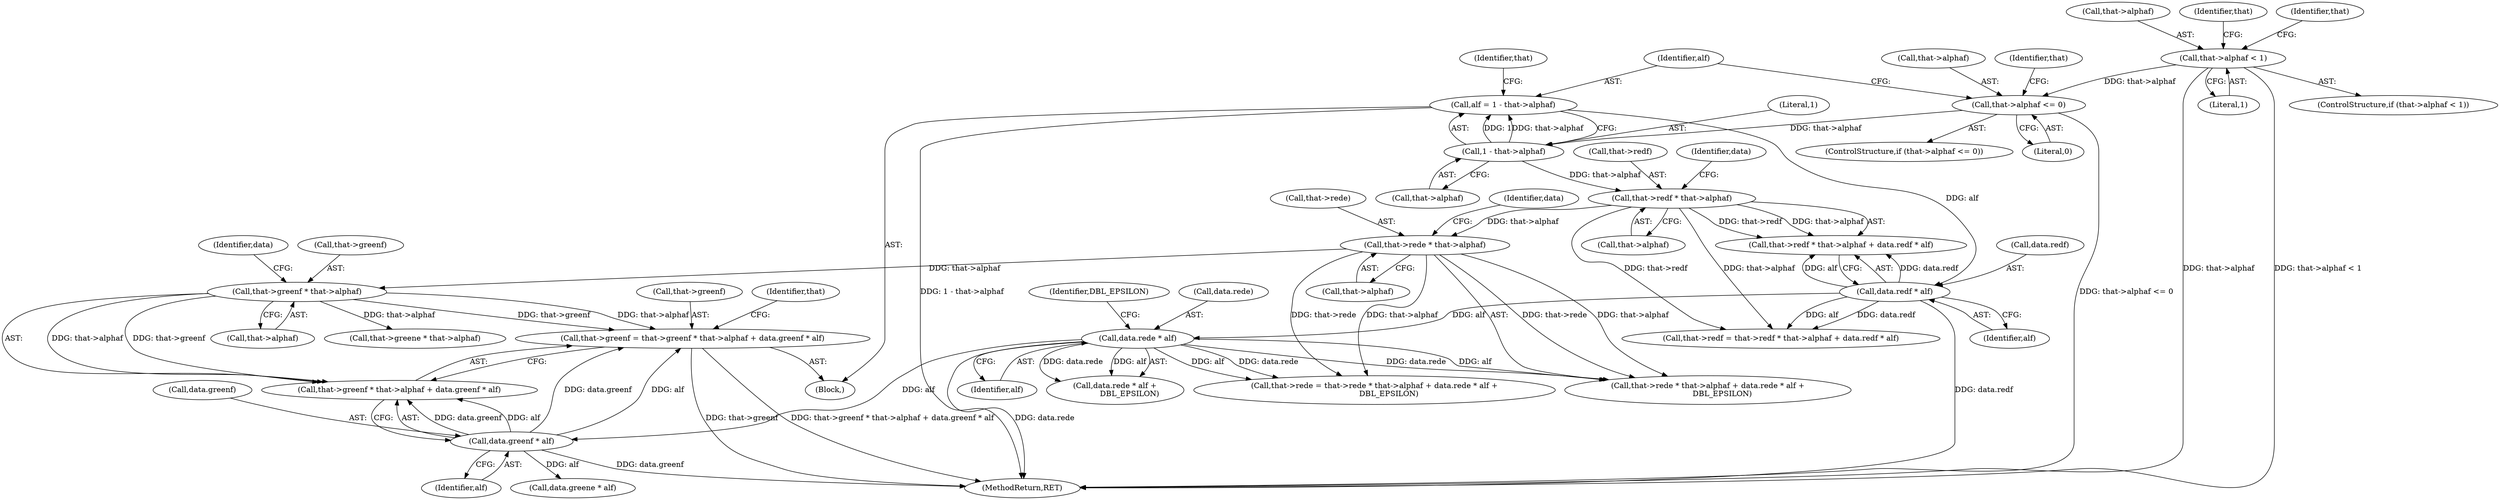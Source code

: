 digraph "0_Android_9d4853418ab2f754c2b63e091c29c5529b8b86ca_58@integer" {
"1000253" [label="(Call,that->greenf = that->greenf * that->alphaf + data.greenf * alf)"];
"1000258" [label="(Call,that->greenf * that->alphaf)"];
"1000239" [label="(Call,that->rede * that->alphaf)"];
"1000222" [label="(Call,that->redf * that->alphaf)"];
"1000212" [label="(Call,1 - that->alphaf)"];
"1000138" [label="(Call,that->alphaf <= 0)"];
"1000131" [label="(Call,that->alphaf < 1)"];
"1000265" [label="(Call,data.greenf * alf)"];
"1000247" [label="(Call,data.rede * alf)"];
"1000229" [label="(Call,data.redf * alf)"];
"1000210" [label="(Call,alf = 1 - that->alphaf)"];
"1000214" [label="(Call,that->alphaf)"];
"1000219" [label="(Identifier,that)"];
"1000142" [label="(Literal,0)"];
"1000253" [label="(Call,that->greenf = that->greenf * that->alphaf + data.greenf * alf)"];
"1000217" [label="(Call,that->redf = that->redf * that->alphaf + data.redf * alf)"];
"1000269" [label="(Identifier,alf)"];
"1000267" [label="(Identifier,data)"];
"1000213" [label="(Literal,1)"];
"1000130" [label="(ControlStructure,if (that->alphaf < 1))"];
"1000139" [label="(Call,that->alphaf)"];
"1000211" [label="(Identifier,alf)"];
"1000246" [label="(Call,data.rede * alf +\n            DBL_EPSILON)"];
"1000251" [label="(Identifier,alf)"];
"1000254" [label="(Call,that->greenf)"];
"1000243" [label="(Call,that->alphaf)"];
"1000265" [label="(Call,data.greenf * alf)"];
"1000208" [label="(Block,)"];
"1000212" [label="(Call,1 - that->alphaf)"];
"1000266" [label="(Call,data.greenf)"];
"1000258" [label="(Call,that->greenf * that->alphaf)"];
"1000132" [label="(Call,that->alphaf)"];
"1000283" [label="(Call,data.greene * alf)"];
"1000230" [label="(Call,data.redf)"];
"1000262" [label="(Call,that->alphaf)"];
"1000210" [label="(Call,alf = 1 - that->alphaf)"];
"1000249" [label="(Identifier,data)"];
"1000247" [label="(Call,data.rede * alf)"];
"1000240" [label="(Call,that->rede)"];
"1000226" [label="(Call,that->alphaf)"];
"1000252" [label="(Identifier,DBL_EPSILON)"];
"1000135" [label="(Literal,1)"];
"1000248" [label="(Call,data.rede)"];
"1000222" [label="(Call,that->redf * that->alphaf)"];
"1000233" [label="(Identifier,alf)"];
"1000272" [label="(Identifier,that)"];
"1000223" [label="(Call,that->redf)"];
"1000365" [label="(MethodReturn,RET)"];
"1000259" [label="(Call,that->greenf)"];
"1000275" [label="(Call,that->greene * that->alphaf)"];
"1000231" [label="(Identifier,data)"];
"1000138" [label="(Call,that->alphaf <= 0)"];
"1000238" [label="(Call,that->rede * that->alphaf + data.rede * alf +\n            DBL_EPSILON)"];
"1000257" [label="(Call,that->greenf * that->alphaf + data.greenf * alf)"];
"1000131" [label="(Call,that->alphaf < 1)"];
"1000338" [label="(Identifier,that)"];
"1000234" [label="(Call,that->rede = that->rede * that->alphaf + data.rede * alf +\n            DBL_EPSILON)"];
"1000239" [label="(Call,that->rede * that->alphaf)"];
"1000137" [label="(ControlStructure,if (that->alphaf <= 0))"];
"1000146" [label="(Identifier,that)"];
"1000140" [label="(Identifier,that)"];
"1000221" [label="(Call,that->redf * that->alphaf + data.redf * alf)"];
"1000229" [label="(Call,data.redf * alf)"];
"1000253" -> "1000208"  [label="AST: "];
"1000253" -> "1000257"  [label="CFG: "];
"1000254" -> "1000253"  [label="AST: "];
"1000257" -> "1000253"  [label="AST: "];
"1000272" -> "1000253"  [label="CFG: "];
"1000253" -> "1000365"  [label="DDG: that->greenf"];
"1000253" -> "1000365"  [label="DDG: that->greenf * that->alphaf + data.greenf * alf"];
"1000258" -> "1000253"  [label="DDG: that->greenf"];
"1000258" -> "1000253"  [label="DDG: that->alphaf"];
"1000265" -> "1000253"  [label="DDG: data.greenf"];
"1000265" -> "1000253"  [label="DDG: alf"];
"1000258" -> "1000257"  [label="AST: "];
"1000258" -> "1000262"  [label="CFG: "];
"1000259" -> "1000258"  [label="AST: "];
"1000262" -> "1000258"  [label="AST: "];
"1000267" -> "1000258"  [label="CFG: "];
"1000258" -> "1000257"  [label="DDG: that->greenf"];
"1000258" -> "1000257"  [label="DDG: that->alphaf"];
"1000239" -> "1000258"  [label="DDG: that->alphaf"];
"1000258" -> "1000275"  [label="DDG: that->alphaf"];
"1000239" -> "1000238"  [label="AST: "];
"1000239" -> "1000243"  [label="CFG: "];
"1000240" -> "1000239"  [label="AST: "];
"1000243" -> "1000239"  [label="AST: "];
"1000249" -> "1000239"  [label="CFG: "];
"1000239" -> "1000234"  [label="DDG: that->rede"];
"1000239" -> "1000234"  [label="DDG: that->alphaf"];
"1000239" -> "1000238"  [label="DDG: that->rede"];
"1000239" -> "1000238"  [label="DDG: that->alphaf"];
"1000222" -> "1000239"  [label="DDG: that->alphaf"];
"1000222" -> "1000221"  [label="AST: "];
"1000222" -> "1000226"  [label="CFG: "];
"1000223" -> "1000222"  [label="AST: "];
"1000226" -> "1000222"  [label="AST: "];
"1000231" -> "1000222"  [label="CFG: "];
"1000222" -> "1000217"  [label="DDG: that->redf"];
"1000222" -> "1000217"  [label="DDG: that->alphaf"];
"1000222" -> "1000221"  [label="DDG: that->redf"];
"1000222" -> "1000221"  [label="DDG: that->alphaf"];
"1000212" -> "1000222"  [label="DDG: that->alphaf"];
"1000212" -> "1000210"  [label="AST: "];
"1000212" -> "1000214"  [label="CFG: "];
"1000213" -> "1000212"  [label="AST: "];
"1000214" -> "1000212"  [label="AST: "];
"1000210" -> "1000212"  [label="CFG: "];
"1000212" -> "1000210"  [label="DDG: 1"];
"1000212" -> "1000210"  [label="DDG: that->alphaf"];
"1000138" -> "1000212"  [label="DDG: that->alphaf"];
"1000138" -> "1000137"  [label="AST: "];
"1000138" -> "1000142"  [label="CFG: "];
"1000139" -> "1000138"  [label="AST: "];
"1000142" -> "1000138"  [label="AST: "];
"1000146" -> "1000138"  [label="CFG: "];
"1000211" -> "1000138"  [label="CFG: "];
"1000138" -> "1000365"  [label="DDG: that->alphaf <= 0"];
"1000131" -> "1000138"  [label="DDG: that->alphaf"];
"1000131" -> "1000130"  [label="AST: "];
"1000131" -> "1000135"  [label="CFG: "];
"1000132" -> "1000131"  [label="AST: "];
"1000135" -> "1000131"  [label="AST: "];
"1000140" -> "1000131"  [label="CFG: "];
"1000338" -> "1000131"  [label="CFG: "];
"1000131" -> "1000365"  [label="DDG: that->alphaf"];
"1000131" -> "1000365"  [label="DDG: that->alphaf < 1"];
"1000265" -> "1000257"  [label="AST: "];
"1000265" -> "1000269"  [label="CFG: "];
"1000266" -> "1000265"  [label="AST: "];
"1000269" -> "1000265"  [label="AST: "];
"1000257" -> "1000265"  [label="CFG: "];
"1000265" -> "1000365"  [label="DDG: data.greenf"];
"1000265" -> "1000257"  [label="DDG: data.greenf"];
"1000265" -> "1000257"  [label="DDG: alf"];
"1000247" -> "1000265"  [label="DDG: alf"];
"1000265" -> "1000283"  [label="DDG: alf"];
"1000247" -> "1000246"  [label="AST: "];
"1000247" -> "1000251"  [label="CFG: "];
"1000248" -> "1000247"  [label="AST: "];
"1000251" -> "1000247"  [label="AST: "];
"1000252" -> "1000247"  [label="CFG: "];
"1000247" -> "1000365"  [label="DDG: data.rede"];
"1000247" -> "1000234"  [label="DDG: data.rede"];
"1000247" -> "1000234"  [label="DDG: alf"];
"1000247" -> "1000238"  [label="DDG: data.rede"];
"1000247" -> "1000238"  [label="DDG: alf"];
"1000247" -> "1000246"  [label="DDG: data.rede"];
"1000247" -> "1000246"  [label="DDG: alf"];
"1000229" -> "1000247"  [label="DDG: alf"];
"1000229" -> "1000221"  [label="AST: "];
"1000229" -> "1000233"  [label="CFG: "];
"1000230" -> "1000229"  [label="AST: "];
"1000233" -> "1000229"  [label="AST: "];
"1000221" -> "1000229"  [label="CFG: "];
"1000229" -> "1000365"  [label="DDG: data.redf"];
"1000229" -> "1000217"  [label="DDG: data.redf"];
"1000229" -> "1000217"  [label="DDG: alf"];
"1000229" -> "1000221"  [label="DDG: data.redf"];
"1000229" -> "1000221"  [label="DDG: alf"];
"1000210" -> "1000229"  [label="DDG: alf"];
"1000210" -> "1000208"  [label="AST: "];
"1000211" -> "1000210"  [label="AST: "];
"1000219" -> "1000210"  [label="CFG: "];
"1000210" -> "1000365"  [label="DDG: 1 - that->alphaf"];
}
